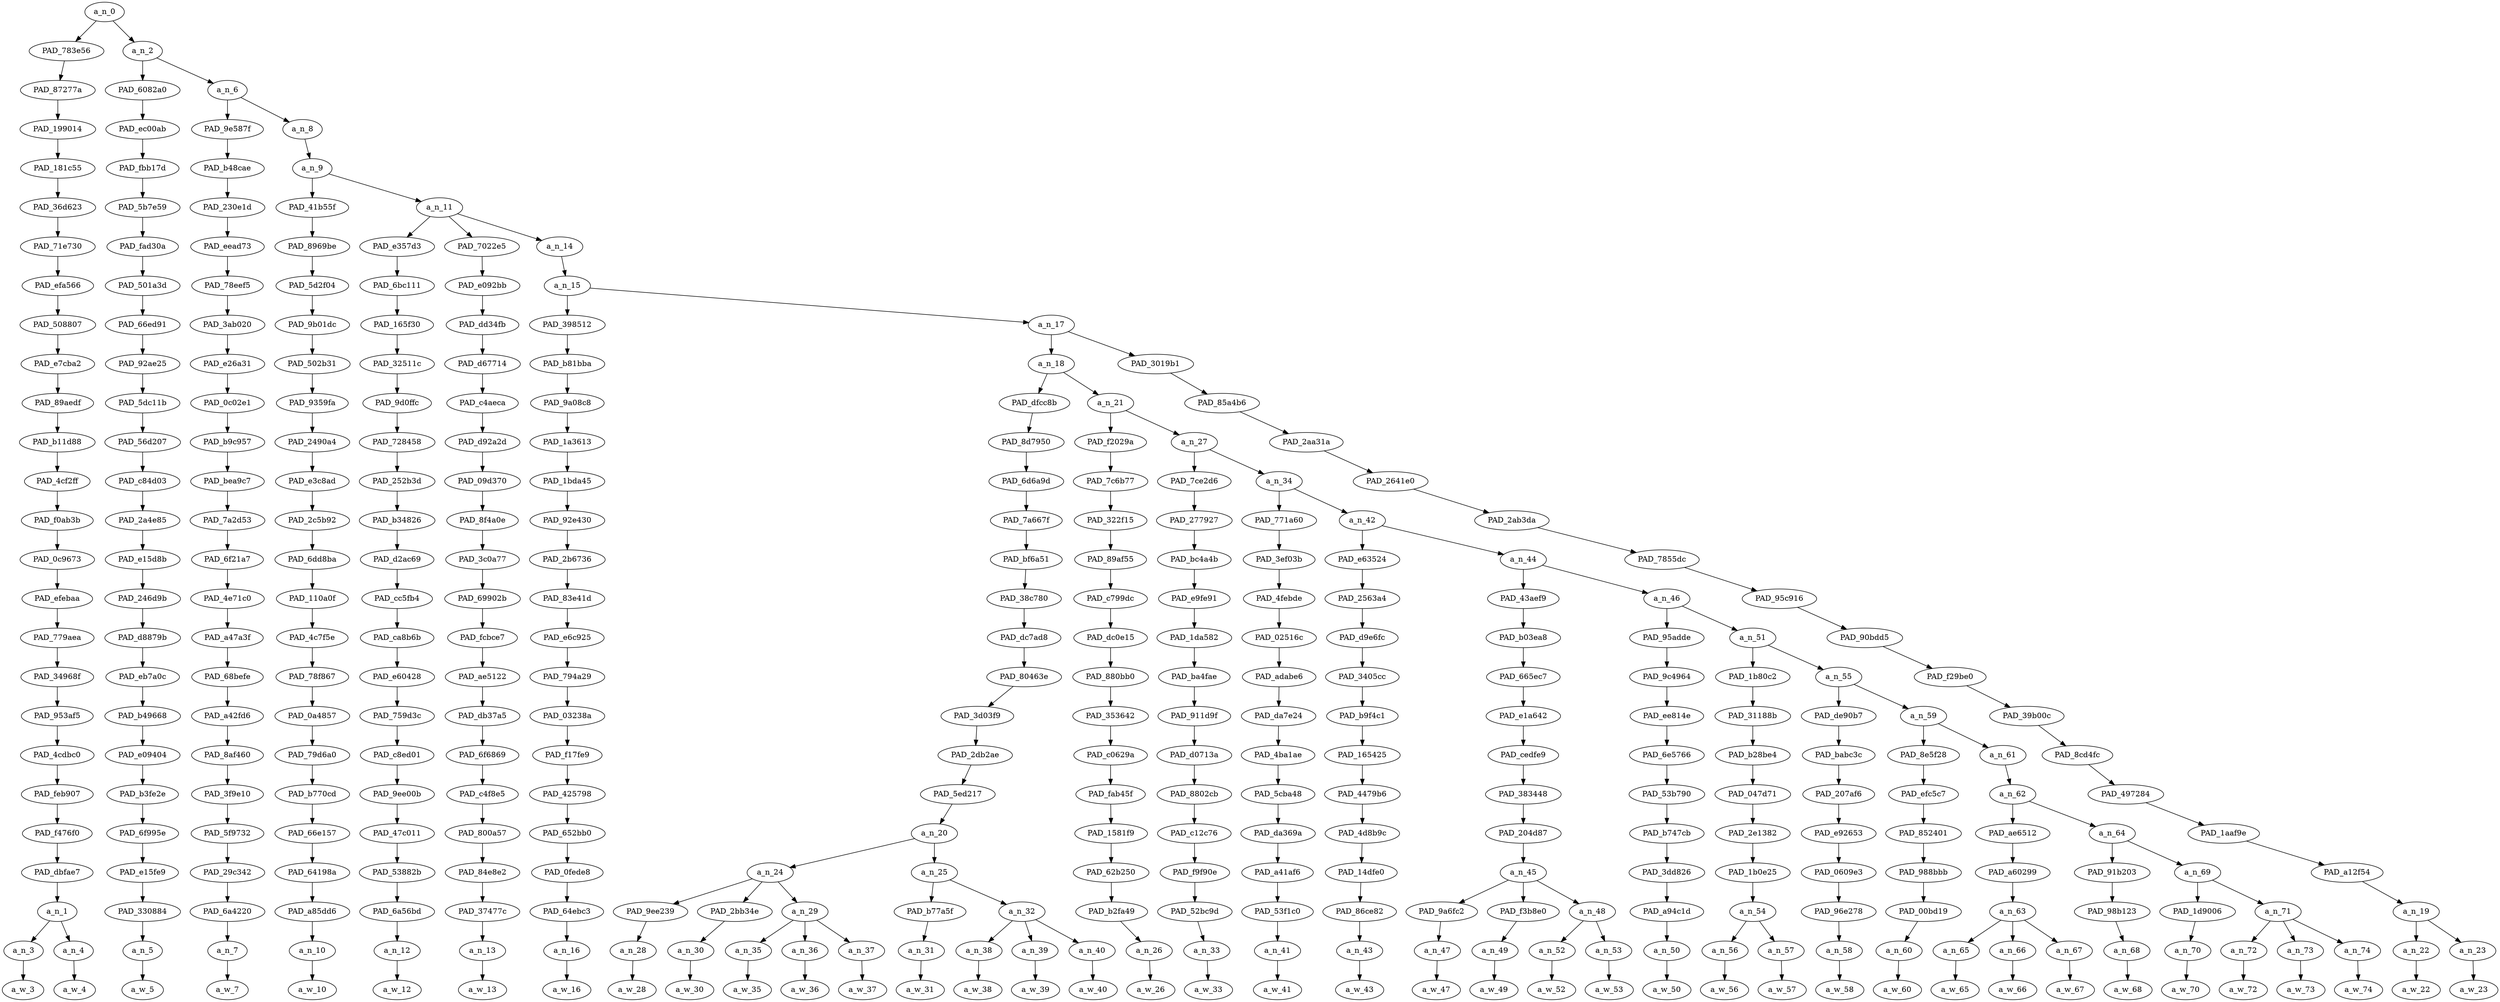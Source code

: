 strict digraph "" {
	a_n_0	[div_dir=-1,
		index=0,
		level=25,
		pos="1.9561335245768228,25!",
		text_span="[0, 1, 2, 3, 4, 5, 6, 7, 8, 9, 10, 11, 12, 13, 14, 15, 16, 17, 18, 19, 20, 21, 22, 23, 24, 25, 26, 27, 28, 29, 30, 31, 32, 33, 34, \
35, 36, 37, 38, 39]",
		value=1.00000000];
	PAD_783e56	[div_dir=-1,
		index=0,
		level=24,
		pos="0.5,24!",
		text_span="[0, 1]",
		value=0.04331431];
	a_n_0 -> PAD_783e56;
	a_n_2	[div_dir=1,
		index=1,
		level=24,
		pos="3.4122670491536455,24!",
		text_span="[2, 3, 4, 5, 6, 7, 8, 9, 10, 11, 12, 13, 14, 15, 16, 17, 18, 19, 20, 21, 22, 23, 24, 25, 26, 27, 28, 29, 30, 31, 32, 33, 34, 35, \
36, 37, 38, 39]",
		value=0.95668069];
	a_n_0 -> a_n_2;
	PAD_87277a	[div_dir=-1,
		index=0,
		level=23,
		pos="0.5,23!",
		text_span="[0, 1]",
		value=0.04331431];
	PAD_783e56 -> PAD_87277a;
	PAD_199014	[div_dir=-1,
		index=0,
		level=22,
		pos="0.5,22!",
		text_span="[0, 1]",
		value=0.04331431];
	PAD_87277a -> PAD_199014;
	PAD_181c55	[div_dir=-1,
		index=0,
		level=21,
		pos="0.5,21!",
		text_span="[0, 1]",
		value=0.04331431];
	PAD_199014 -> PAD_181c55;
	PAD_36d623	[div_dir=-1,
		index=0,
		level=20,
		pos="0.5,20!",
		text_span="[0, 1]",
		value=0.04331431];
	PAD_181c55 -> PAD_36d623;
	PAD_71e730	[div_dir=-1,
		index=0,
		level=19,
		pos="0.5,19!",
		text_span="[0, 1]",
		value=0.04331431];
	PAD_36d623 -> PAD_71e730;
	PAD_efa566	[div_dir=-1,
		index=0,
		level=18,
		pos="0.5,18!",
		text_span="[0, 1]",
		value=0.04331431];
	PAD_71e730 -> PAD_efa566;
	PAD_508807	[div_dir=-1,
		index=0,
		level=17,
		pos="0.5,17!",
		text_span="[0, 1]",
		value=0.04331431];
	PAD_efa566 -> PAD_508807;
	PAD_e7cba2	[div_dir=-1,
		index=0,
		level=16,
		pos="0.5,16!",
		text_span="[0, 1]",
		value=0.04331431];
	PAD_508807 -> PAD_e7cba2;
	PAD_89aedf	[div_dir=-1,
		index=0,
		level=15,
		pos="0.5,15!",
		text_span="[0, 1]",
		value=0.04331431];
	PAD_e7cba2 -> PAD_89aedf;
	PAD_b11d88	[div_dir=-1,
		index=0,
		level=14,
		pos="0.5,14!",
		text_span="[0, 1]",
		value=0.04331431];
	PAD_89aedf -> PAD_b11d88;
	PAD_4cf2ff	[div_dir=-1,
		index=0,
		level=13,
		pos="0.5,13!",
		text_span="[0, 1]",
		value=0.04331431];
	PAD_b11d88 -> PAD_4cf2ff;
	PAD_f0ab3b	[div_dir=-1,
		index=0,
		level=12,
		pos="0.5,12!",
		text_span="[0, 1]",
		value=0.04331431];
	PAD_4cf2ff -> PAD_f0ab3b;
	PAD_0c9673	[div_dir=-1,
		index=0,
		level=11,
		pos="0.5,11!",
		text_span="[0, 1]",
		value=0.04331431];
	PAD_f0ab3b -> PAD_0c9673;
	PAD_efebaa	[div_dir=-1,
		index=0,
		level=10,
		pos="0.5,10!",
		text_span="[0, 1]",
		value=0.04331431];
	PAD_0c9673 -> PAD_efebaa;
	PAD_779aea	[div_dir=-1,
		index=0,
		level=9,
		pos="0.5,9!",
		text_span="[0, 1]",
		value=0.04331431];
	PAD_efebaa -> PAD_779aea;
	PAD_34968f	[div_dir=-1,
		index=0,
		level=8,
		pos="0.5,8!",
		text_span="[0, 1]",
		value=0.04331431];
	PAD_779aea -> PAD_34968f;
	PAD_953af5	[div_dir=-1,
		index=0,
		level=7,
		pos="0.5,7!",
		text_span="[0, 1]",
		value=0.04331431];
	PAD_34968f -> PAD_953af5;
	PAD_4cdbc0	[div_dir=-1,
		index=0,
		level=6,
		pos="0.5,6!",
		text_span="[0, 1]",
		value=0.04331431];
	PAD_953af5 -> PAD_4cdbc0;
	PAD_feb907	[div_dir=-1,
		index=0,
		level=5,
		pos="0.5,5!",
		text_span="[0, 1]",
		value=0.04331431];
	PAD_4cdbc0 -> PAD_feb907;
	PAD_f476f0	[div_dir=-1,
		index=0,
		level=4,
		pos="0.5,4!",
		text_span="[0, 1]",
		value=0.04331431];
	PAD_feb907 -> PAD_f476f0;
	PAD_dbfae7	[div_dir=-1,
		index=0,
		level=3,
		pos="0.5,3!",
		text_span="[0, 1]",
		value=0.04331431];
	PAD_f476f0 -> PAD_dbfae7;
	a_n_1	[div_dir=-1,
		index=0,
		level=2,
		pos="0.5,2!",
		text_span="[0, 1]",
		value=0.04331431];
	PAD_dbfae7 -> a_n_1;
	a_n_3	[div_dir=-1,
		index=0,
		level=1,
		pos="0.0,1!",
		text_span="[0]",
		value=0.02319003];
	a_n_1 -> a_n_3;
	a_n_4	[div_dir=-1,
		index=1,
		level=1,
		pos="1.0,1!",
		text_span="[1]",
		value=0.01997105];
	a_n_1 -> a_n_4;
	a_w_3	[div_dir=0,
		index=0,
		level=0,
		pos="0,0!",
		text_span="[0]",
		value=my];
	a_n_3 -> a_w_3;
	a_w_4	[div_dir=0,
		index=1,
		level=0,
		pos="1,0!",
		text_span="[1]",
		value=solution];
	a_n_4 -> a_w_4;
	PAD_6082a0	[div_dir=1,
		index=1,
		level=23,
		pos="2.0,23!",
		text_span="[2]",
		value=0.01121186];
	a_n_2 -> PAD_6082a0;
	a_n_6	[div_dir=1,
		index=2,
		level=23,
		pos="4.824534098307291,23!",
		text_span="[3, 4, 5, 6, 7, 8, 9, 10, 11, 12, 13, 14, 15, 16, 17, 18, 19, 20, 21, 22, 23, 24, 25, 26, 27, 28, 29, 30, 31, 32, 33, 34, 35, 36, \
37, 38, 39]",
		value=0.94544246];
	a_n_2 -> a_n_6;
	PAD_ec00ab	[div_dir=1,
		index=1,
		level=22,
		pos="2.0,22!",
		text_span="[2]",
		value=0.01121186];
	PAD_6082a0 -> PAD_ec00ab;
	PAD_fbb17d	[div_dir=1,
		index=1,
		level=21,
		pos="2.0,21!",
		text_span="[2]",
		value=0.01121186];
	PAD_ec00ab -> PAD_fbb17d;
	PAD_5b7e59	[div_dir=1,
		index=1,
		level=20,
		pos="2.0,20!",
		text_span="[2]",
		value=0.01121186];
	PAD_fbb17d -> PAD_5b7e59;
	PAD_fad30a	[div_dir=1,
		index=1,
		level=19,
		pos="2.0,19!",
		text_span="[2]",
		value=0.01121186];
	PAD_5b7e59 -> PAD_fad30a;
	PAD_501a3d	[div_dir=1,
		index=1,
		level=18,
		pos="2.0,18!",
		text_span="[2]",
		value=0.01121186];
	PAD_fad30a -> PAD_501a3d;
	PAD_66ed91	[div_dir=1,
		index=1,
		level=17,
		pos="2.0,17!",
		text_span="[2]",
		value=0.01121186];
	PAD_501a3d -> PAD_66ed91;
	PAD_92ae25	[div_dir=1,
		index=1,
		level=16,
		pos="2.0,16!",
		text_span="[2]",
		value=0.01121186];
	PAD_66ed91 -> PAD_92ae25;
	PAD_5dc11b	[div_dir=1,
		index=1,
		level=15,
		pos="2.0,15!",
		text_span="[2]",
		value=0.01121186];
	PAD_92ae25 -> PAD_5dc11b;
	PAD_56d207	[div_dir=1,
		index=1,
		level=14,
		pos="2.0,14!",
		text_span="[2]",
		value=0.01121186];
	PAD_5dc11b -> PAD_56d207;
	PAD_c84d03	[div_dir=1,
		index=1,
		level=13,
		pos="2.0,13!",
		text_span="[2]",
		value=0.01121186];
	PAD_56d207 -> PAD_c84d03;
	PAD_2a4e85	[div_dir=1,
		index=1,
		level=12,
		pos="2.0,12!",
		text_span="[2]",
		value=0.01121186];
	PAD_c84d03 -> PAD_2a4e85;
	PAD_e15d8b	[div_dir=1,
		index=1,
		level=11,
		pos="2.0,11!",
		text_span="[2]",
		value=0.01121186];
	PAD_2a4e85 -> PAD_e15d8b;
	PAD_246d9b	[div_dir=1,
		index=1,
		level=10,
		pos="2.0,10!",
		text_span="[2]",
		value=0.01121186];
	PAD_e15d8b -> PAD_246d9b;
	PAD_d8879b	[div_dir=1,
		index=1,
		level=9,
		pos="2.0,9!",
		text_span="[2]",
		value=0.01121186];
	PAD_246d9b -> PAD_d8879b;
	PAD_eb7a0c	[div_dir=1,
		index=1,
		level=8,
		pos="2.0,8!",
		text_span="[2]",
		value=0.01121186];
	PAD_d8879b -> PAD_eb7a0c;
	PAD_b49668	[div_dir=1,
		index=1,
		level=7,
		pos="2.0,7!",
		text_span="[2]",
		value=0.01121186];
	PAD_eb7a0c -> PAD_b49668;
	PAD_e09404	[div_dir=1,
		index=1,
		level=6,
		pos="2.0,6!",
		text_span="[2]",
		value=0.01121186];
	PAD_b49668 -> PAD_e09404;
	PAD_b3fe2e	[div_dir=1,
		index=1,
		level=5,
		pos="2.0,5!",
		text_span="[2]",
		value=0.01121186];
	PAD_e09404 -> PAD_b3fe2e;
	PAD_6f995e	[div_dir=1,
		index=1,
		level=4,
		pos="2.0,4!",
		text_span="[2]",
		value=0.01121186];
	PAD_b3fe2e -> PAD_6f995e;
	PAD_e15fe9	[div_dir=1,
		index=1,
		level=3,
		pos="2.0,3!",
		text_span="[2]",
		value=0.01121186];
	PAD_6f995e -> PAD_e15fe9;
	PAD_330884	[div_dir=1,
		index=1,
		level=2,
		pos="2.0,2!",
		text_span="[2]",
		value=0.01121186];
	PAD_e15fe9 -> PAD_330884;
	a_n_5	[div_dir=1,
		index=2,
		level=1,
		pos="2.0,1!",
		text_span="[2]",
		value=0.01121186];
	PAD_330884 -> a_n_5;
	a_w_5	[div_dir=0,
		index=2,
		level=0,
		pos="2,0!",
		text_span="[2]",
		value=would];
	a_n_5 -> a_w_5;
	PAD_9e587f	[div_dir=-1,
		index=2,
		level=22,
		pos="3.0,22!",
		text_span="[3]",
		value=0.00970661];
	a_n_6 -> PAD_9e587f;
	a_n_8	[div_dir=1,
		index=3,
		level=22,
		pos="6.649068196614583,22!",
		text_span="[4, 5, 6, 7, 8, 9, 10, 11, 12, 13, 14, 15, 16, 17, 18, 19, 20, 21, 22, 23, 24, 25, 26, 27, 28, 29, 30, 31, 32, 33, 34, 35, 36, 37, \
38, 39]",
		value=0.93570918];
	a_n_6 -> a_n_8;
	PAD_b48cae	[div_dir=-1,
		index=2,
		level=21,
		pos="3.0,21!",
		text_span="[3]",
		value=0.00970661];
	PAD_9e587f -> PAD_b48cae;
	PAD_230e1d	[div_dir=-1,
		index=2,
		level=20,
		pos="3.0,20!",
		text_span="[3]",
		value=0.00970661];
	PAD_b48cae -> PAD_230e1d;
	PAD_eead73	[div_dir=-1,
		index=2,
		level=19,
		pos="3.0,19!",
		text_span="[3]",
		value=0.00970661];
	PAD_230e1d -> PAD_eead73;
	PAD_78eef5	[div_dir=-1,
		index=2,
		level=18,
		pos="3.0,18!",
		text_span="[3]",
		value=0.00970661];
	PAD_eead73 -> PAD_78eef5;
	PAD_3ab020	[div_dir=-1,
		index=2,
		level=17,
		pos="3.0,17!",
		text_span="[3]",
		value=0.00970661];
	PAD_78eef5 -> PAD_3ab020;
	PAD_e26a31	[div_dir=-1,
		index=2,
		level=16,
		pos="3.0,16!",
		text_span="[3]",
		value=0.00970661];
	PAD_3ab020 -> PAD_e26a31;
	PAD_0c02e1	[div_dir=-1,
		index=2,
		level=15,
		pos="3.0,15!",
		text_span="[3]",
		value=0.00970661];
	PAD_e26a31 -> PAD_0c02e1;
	PAD_b9c957	[div_dir=-1,
		index=2,
		level=14,
		pos="3.0,14!",
		text_span="[3]",
		value=0.00970661];
	PAD_0c02e1 -> PAD_b9c957;
	PAD_bea9c7	[div_dir=-1,
		index=2,
		level=13,
		pos="3.0,13!",
		text_span="[3]",
		value=0.00970661];
	PAD_b9c957 -> PAD_bea9c7;
	PAD_7a2d53	[div_dir=-1,
		index=2,
		level=12,
		pos="3.0,12!",
		text_span="[3]",
		value=0.00970661];
	PAD_bea9c7 -> PAD_7a2d53;
	PAD_6f21a7	[div_dir=-1,
		index=2,
		level=11,
		pos="3.0,11!",
		text_span="[3]",
		value=0.00970661];
	PAD_7a2d53 -> PAD_6f21a7;
	PAD_4e71c0	[div_dir=-1,
		index=2,
		level=10,
		pos="3.0,10!",
		text_span="[3]",
		value=0.00970661];
	PAD_6f21a7 -> PAD_4e71c0;
	PAD_a47a3f	[div_dir=-1,
		index=2,
		level=9,
		pos="3.0,9!",
		text_span="[3]",
		value=0.00970661];
	PAD_4e71c0 -> PAD_a47a3f;
	PAD_68befe	[div_dir=-1,
		index=2,
		level=8,
		pos="3.0,8!",
		text_span="[3]",
		value=0.00970661];
	PAD_a47a3f -> PAD_68befe;
	PAD_a42fd6	[div_dir=-1,
		index=2,
		level=7,
		pos="3.0,7!",
		text_span="[3]",
		value=0.00970661];
	PAD_68befe -> PAD_a42fd6;
	PAD_8af460	[div_dir=-1,
		index=2,
		level=6,
		pos="3.0,6!",
		text_span="[3]",
		value=0.00970661];
	PAD_a42fd6 -> PAD_8af460;
	PAD_3f9e10	[div_dir=-1,
		index=2,
		level=5,
		pos="3.0,5!",
		text_span="[3]",
		value=0.00970661];
	PAD_8af460 -> PAD_3f9e10;
	PAD_5f9732	[div_dir=-1,
		index=2,
		level=4,
		pos="3.0,4!",
		text_span="[3]",
		value=0.00970661];
	PAD_3f9e10 -> PAD_5f9732;
	PAD_29c342	[div_dir=-1,
		index=2,
		level=3,
		pos="3.0,3!",
		text_span="[3]",
		value=0.00970661];
	PAD_5f9732 -> PAD_29c342;
	PAD_6a4220	[div_dir=-1,
		index=2,
		level=2,
		pos="3.0,2!",
		text_span="[3]",
		value=0.00970661];
	PAD_29c342 -> PAD_6a4220;
	a_n_7	[div_dir=-1,
		index=3,
		level=1,
		pos="3.0,1!",
		text_span="[3]",
		value=0.00970661];
	PAD_6a4220 -> a_n_7;
	a_w_7	[div_dir=0,
		index=3,
		level=0,
		pos="3,0!",
		text_span="[3]",
		value=be];
	a_n_7 -> a_w_7;
	a_n_9	[div_dir=1,
		index=3,
		level=21,
		pos="6.649068196614583,21!",
		text_span="[4, 5, 6, 7, 8, 9, 10, 11, 12, 13, 14, 15, 16, 17, 18, 19, 20, 21, 22, 23, 24, 25, 26, 27, 28, 29, 30, 31, 32, 33, 34, 35, 36, 37, \
38, 39]",
		value=0.93568117];
	a_n_8 -> a_n_9;
	PAD_41b55f	[div_dir=-1,
		index=3,
		level=20,
		pos="4.0,20!",
		text_span="[4]",
		value=0.00955640];
	a_n_9 -> PAD_41b55f;
	a_n_11	[div_dir=1,
		index=4,
		level=20,
		pos="9.298136393229166,20!",
		text_span="[5, 6, 7, 8, 9, 10, 11, 12, 13, 14, 15, 16, 17, 18, 19, 20, 21, 22, 23, 24, 25, 26, 27, 28, 29, 30, 31, 32, 33, 34, 35, 36, 37, \
38, 39]",
		value=0.92609677];
	a_n_9 -> a_n_11;
	PAD_8969be	[div_dir=-1,
		index=3,
		level=19,
		pos="4.0,19!",
		text_span="[4]",
		value=0.00955640];
	PAD_41b55f -> PAD_8969be;
	PAD_5d2f04	[div_dir=-1,
		index=3,
		level=18,
		pos="4.0,18!",
		text_span="[4]",
		value=0.00955640];
	PAD_8969be -> PAD_5d2f04;
	PAD_9b01dc	[div_dir=-1,
		index=3,
		level=17,
		pos="4.0,17!",
		text_span="[4]",
		value=0.00955640];
	PAD_5d2f04 -> PAD_9b01dc;
	PAD_502b31	[div_dir=-1,
		index=3,
		level=16,
		pos="4.0,16!",
		text_span="[4]",
		value=0.00955640];
	PAD_9b01dc -> PAD_502b31;
	PAD_9359fa	[div_dir=-1,
		index=3,
		level=15,
		pos="4.0,15!",
		text_span="[4]",
		value=0.00955640];
	PAD_502b31 -> PAD_9359fa;
	PAD_2490a4	[div_dir=-1,
		index=3,
		level=14,
		pos="4.0,14!",
		text_span="[4]",
		value=0.00955640];
	PAD_9359fa -> PAD_2490a4;
	PAD_e3c8ad	[div_dir=-1,
		index=3,
		level=13,
		pos="4.0,13!",
		text_span="[4]",
		value=0.00955640];
	PAD_2490a4 -> PAD_e3c8ad;
	PAD_2c5b92	[div_dir=-1,
		index=3,
		level=12,
		pos="4.0,12!",
		text_span="[4]",
		value=0.00955640];
	PAD_e3c8ad -> PAD_2c5b92;
	PAD_6dd8ba	[div_dir=-1,
		index=3,
		level=11,
		pos="4.0,11!",
		text_span="[4]",
		value=0.00955640];
	PAD_2c5b92 -> PAD_6dd8ba;
	PAD_110a0f	[div_dir=-1,
		index=3,
		level=10,
		pos="4.0,10!",
		text_span="[4]",
		value=0.00955640];
	PAD_6dd8ba -> PAD_110a0f;
	PAD_4c7f5e	[div_dir=-1,
		index=3,
		level=9,
		pos="4.0,9!",
		text_span="[4]",
		value=0.00955640];
	PAD_110a0f -> PAD_4c7f5e;
	PAD_78f867	[div_dir=-1,
		index=3,
		level=8,
		pos="4.0,8!",
		text_span="[4]",
		value=0.00955640];
	PAD_4c7f5e -> PAD_78f867;
	PAD_0a4857	[div_dir=-1,
		index=3,
		level=7,
		pos="4.0,7!",
		text_span="[4]",
		value=0.00955640];
	PAD_78f867 -> PAD_0a4857;
	PAD_79d6a0	[div_dir=-1,
		index=3,
		level=6,
		pos="4.0,6!",
		text_span="[4]",
		value=0.00955640];
	PAD_0a4857 -> PAD_79d6a0;
	PAD_b770cd	[div_dir=-1,
		index=3,
		level=5,
		pos="4.0,5!",
		text_span="[4]",
		value=0.00955640];
	PAD_79d6a0 -> PAD_b770cd;
	PAD_66e157	[div_dir=-1,
		index=3,
		level=4,
		pos="4.0,4!",
		text_span="[4]",
		value=0.00955640];
	PAD_b770cd -> PAD_66e157;
	PAD_64198a	[div_dir=-1,
		index=3,
		level=3,
		pos="4.0,3!",
		text_span="[4]",
		value=0.00955640];
	PAD_66e157 -> PAD_64198a;
	PAD_a85dd6	[div_dir=-1,
		index=3,
		level=2,
		pos="4.0,2!",
		text_span="[4]",
		value=0.00955640];
	PAD_64198a -> PAD_a85dd6;
	a_n_10	[div_dir=-1,
		index=4,
		level=1,
		pos="4.0,1!",
		text_span="[4]",
		value=0.00955640];
	PAD_a85dd6 -> a_n_10;
	a_w_10	[div_dir=0,
		index=4,
		level=0,
		pos="4,0!",
		text_span="[4]",
		value=to];
	a_n_10 -> a_w_10;
	PAD_e357d3	[div_dir=-1,
		index=4,
		level=19,
		pos="5.0,19!",
		text_span="[5]",
		value=0.01429606];
	a_n_11 -> PAD_e357d3;
	PAD_7022e5	[div_dir=-1,
		index=5,
		level=19,
		pos="6.0,19!",
		text_span="[6]",
		value=0.01365441];
	a_n_11 -> PAD_7022e5;
	a_n_14	[div_dir=1,
		index=6,
		level=19,
		pos="16.8944091796875,19!",
		text_span="[7, 8, 9, 10, 11, 12, 13, 14, 15, 16, 17, 18, 19, 20, 21, 22, 23, 24, 25, 26, 27, 28, 29, 30, 31, 32, 33, 34, 35, 36, 37, 38, 39]",
		value=0.89811468];
	a_n_11 -> a_n_14;
	PAD_6bc111	[div_dir=-1,
		index=4,
		level=18,
		pos="5.0,18!",
		text_span="[5]",
		value=0.01429606];
	PAD_e357d3 -> PAD_6bc111;
	PAD_165f30	[div_dir=-1,
		index=4,
		level=17,
		pos="5.0,17!",
		text_span="[5]",
		value=0.01429606];
	PAD_6bc111 -> PAD_165f30;
	PAD_32511c	[div_dir=-1,
		index=4,
		level=16,
		pos="5.0,16!",
		text_span="[5]",
		value=0.01429606];
	PAD_165f30 -> PAD_32511c;
	PAD_9d0ffc	[div_dir=-1,
		index=4,
		level=15,
		pos="5.0,15!",
		text_span="[5]",
		value=0.01429606];
	PAD_32511c -> PAD_9d0ffc;
	PAD_728458	[div_dir=-1,
		index=4,
		level=14,
		pos="5.0,14!",
		text_span="[5]",
		value=0.01429606];
	PAD_9d0ffc -> PAD_728458;
	PAD_252b3d	[div_dir=-1,
		index=4,
		level=13,
		pos="5.0,13!",
		text_span="[5]",
		value=0.01429606];
	PAD_728458 -> PAD_252b3d;
	PAD_b34826	[div_dir=-1,
		index=4,
		level=12,
		pos="5.0,12!",
		text_span="[5]",
		value=0.01429606];
	PAD_252b3d -> PAD_b34826;
	PAD_d2ac69	[div_dir=-1,
		index=4,
		level=11,
		pos="5.0,11!",
		text_span="[5]",
		value=0.01429606];
	PAD_b34826 -> PAD_d2ac69;
	PAD_cc5fb4	[div_dir=-1,
		index=4,
		level=10,
		pos="5.0,10!",
		text_span="[5]",
		value=0.01429606];
	PAD_d2ac69 -> PAD_cc5fb4;
	PAD_ca8b6b	[div_dir=-1,
		index=4,
		level=9,
		pos="5.0,9!",
		text_span="[5]",
		value=0.01429606];
	PAD_cc5fb4 -> PAD_ca8b6b;
	PAD_e60428	[div_dir=-1,
		index=4,
		level=8,
		pos="5.0,8!",
		text_span="[5]",
		value=0.01429606];
	PAD_ca8b6b -> PAD_e60428;
	PAD_759d3c	[div_dir=-1,
		index=4,
		level=7,
		pos="5.0,7!",
		text_span="[5]",
		value=0.01429606];
	PAD_e60428 -> PAD_759d3c;
	PAD_c8ed01	[div_dir=-1,
		index=4,
		level=6,
		pos="5.0,6!",
		text_span="[5]",
		value=0.01429606];
	PAD_759d3c -> PAD_c8ed01;
	PAD_9ee00b	[div_dir=-1,
		index=4,
		level=5,
		pos="5.0,5!",
		text_span="[5]",
		value=0.01429606];
	PAD_c8ed01 -> PAD_9ee00b;
	PAD_47c011	[div_dir=-1,
		index=4,
		level=4,
		pos="5.0,4!",
		text_span="[5]",
		value=0.01429606];
	PAD_9ee00b -> PAD_47c011;
	PAD_53882b	[div_dir=-1,
		index=4,
		level=3,
		pos="5.0,3!",
		text_span="[5]",
		value=0.01429606];
	PAD_47c011 -> PAD_53882b;
	PAD_6a56bd	[div_dir=-1,
		index=4,
		level=2,
		pos="5.0,2!",
		text_span="[5]",
		value=0.01429606];
	PAD_53882b -> PAD_6a56bd;
	a_n_12	[div_dir=-1,
		index=5,
		level=1,
		pos="5.0,1!",
		text_span="[5]",
		value=0.01429606];
	PAD_6a56bd -> a_n_12;
	a_w_12	[div_dir=0,
		index=5,
		level=0,
		pos="5,0!",
		text_span="[5]",
		value=come];
	a_n_12 -> a_w_12;
	PAD_e092bb	[div_dir=-1,
		index=5,
		level=18,
		pos="6.0,18!",
		text_span="[6]",
		value=0.01365441];
	PAD_7022e5 -> PAD_e092bb;
	PAD_dd34fb	[div_dir=-1,
		index=5,
		level=17,
		pos="6.0,17!",
		text_span="[6]",
		value=0.01365441];
	PAD_e092bb -> PAD_dd34fb;
	PAD_d67714	[div_dir=-1,
		index=5,
		level=16,
		pos="6.0,16!",
		text_span="[6]",
		value=0.01365441];
	PAD_dd34fb -> PAD_d67714;
	PAD_c4aeca	[div_dir=-1,
		index=5,
		level=15,
		pos="6.0,15!",
		text_span="[6]",
		value=0.01365441];
	PAD_d67714 -> PAD_c4aeca;
	PAD_d92a2d	[div_dir=-1,
		index=5,
		level=14,
		pos="6.0,14!",
		text_span="[6]",
		value=0.01365441];
	PAD_c4aeca -> PAD_d92a2d;
	PAD_09d370	[div_dir=-1,
		index=5,
		level=13,
		pos="6.0,13!",
		text_span="[6]",
		value=0.01365441];
	PAD_d92a2d -> PAD_09d370;
	PAD_8f4a0e	[div_dir=-1,
		index=5,
		level=12,
		pos="6.0,12!",
		text_span="[6]",
		value=0.01365441];
	PAD_09d370 -> PAD_8f4a0e;
	PAD_3c0a77	[div_dir=-1,
		index=5,
		level=11,
		pos="6.0,11!",
		text_span="[6]",
		value=0.01365441];
	PAD_8f4a0e -> PAD_3c0a77;
	PAD_69902b	[div_dir=-1,
		index=5,
		level=10,
		pos="6.0,10!",
		text_span="[6]",
		value=0.01365441];
	PAD_3c0a77 -> PAD_69902b;
	PAD_fcbce7	[div_dir=-1,
		index=5,
		level=9,
		pos="6.0,9!",
		text_span="[6]",
		value=0.01365441];
	PAD_69902b -> PAD_fcbce7;
	PAD_ae5122	[div_dir=-1,
		index=5,
		level=8,
		pos="6.0,8!",
		text_span="[6]",
		value=0.01365441];
	PAD_fcbce7 -> PAD_ae5122;
	PAD_db37a5	[div_dir=-1,
		index=5,
		level=7,
		pos="6.0,7!",
		text_span="[6]",
		value=0.01365441];
	PAD_ae5122 -> PAD_db37a5;
	PAD_6f6869	[div_dir=-1,
		index=5,
		level=6,
		pos="6.0,6!",
		text_span="[6]",
		value=0.01365441];
	PAD_db37a5 -> PAD_6f6869;
	PAD_c4f8e5	[div_dir=-1,
		index=5,
		level=5,
		pos="6.0,5!",
		text_span="[6]",
		value=0.01365441];
	PAD_6f6869 -> PAD_c4f8e5;
	PAD_800a57	[div_dir=-1,
		index=5,
		level=4,
		pos="6.0,4!",
		text_span="[6]",
		value=0.01365441];
	PAD_c4f8e5 -> PAD_800a57;
	PAD_84e8e2	[div_dir=-1,
		index=5,
		level=3,
		pos="6.0,3!",
		text_span="[6]",
		value=0.01365441];
	PAD_800a57 -> PAD_84e8e2;
	PAD_37477c	[div_dir=-1,
		index=5,
		level=2,
		pos="6.0,2!",
		text_span="[6]",
		value=0.01365441];
	PAD_84e8e2 -> PAD_37477c;
	a_n_13	[div_dir=-1,
		index=6,
		level=1,
		pos="6.0,1!",
		text_span="[6]",
		value=0.01365441];
	PAD_37477c -> a_n_13;
	a_w_13	[div_dir=0,
		index=6,
		level=0,
		pos="6,0!",
		text_span="[6]",
		value=out];
	a_n_13 -> a_w_13;
	a_n_15	[div_dir=1,
		index=6,
		level=18,
		pos="16.8944091796875,18!",
		text_span="[7, 8, 9, 10, 11, 12, 13, 14, 15, 16, 17, 18, 19, 20, 21, 22, 23, 24, 25, 26, 27, 28, 29, 30, 31, 32, 33, 34, 35, 36, 37, 38, 39]",
		value=0.89807582];
	a_n_14 -> a_n_15;
	PAD_398512	[div_dir=1,
		index=6,
		level=17,
		pos="7.0,17!",
		text_span="[7]",
		value=0.02253839];
	a_n_15 -> PAD_398512;
	a_n_17	[div_dir=1,
		index=7,
		level=17,
		pos="26.788818359375,17!",
		text_span="[8, 9, 10, 11, 12, 13, 14, 15, 16, 17, 18, 19, 20, 21, 22, 23, 24, 25, 26, 27, 28, 29, 30, 31, 32, 33, 34, 35, 36, 37, 38, 39]",
		value=0.87549857];
	a_n_15 -> a_n_17;
	PAD_b81bba	[div_dir=1,
		index=6,
		level=16,
		pos="7.0,16!",
		text_span="[7]",
		value=0.02253839];
	PAD_398512 -> PAD_b81bba;
	PAD_9a08c8	[div_dir=1,
		index=6,
		level=15,
		pos="7.0,15!",
		text_span="[7]",
		value=0.02253839];
	PAD_b81bba -> PAD_9a08c8;
	PAD_1a3613	[div_dir=1,
		index=6,
		level=14,
		pos="7.0,14!",
		text_span="[7]",
		value=0.02253839];
	PAD_9a08c8 -> PAD_1a3613;
	PAD_1bda45	[div_dir=1,
		index=6,
		level=13,
		pos="7.0,13!",
		text_span="[7]",
		value=0.02253839];
	PAD_1a3613 -> PAD_1bda45;
	PAD_92e430	[div_dir=1,
		index=6,
		level=12,
		pos="7.0,12!",
		text_span="[7]",
		value=0.02253839];
	PAD_1bda45 -> PAD_92e430;
	PAD_2b6736	[div_dir=1,
		index=6,
		level=11,
		pos="7.0,11!",
		text_span="[7]",
		value=0.02253839];
	PAD_92e430 -> PAD_2b6736;
	PAD_83e41d	[div_dir=1,
		index=6,
		level=10,
		pos="7.0,10!",
		text_span="[7]",
		value=0.02253839];
	PAD_2b6736 -> PAD_83e41d;
	PAD_e6c925	[div_dir=1,
		index=6,
		level=9,
		pos="7.0,9!",
		text_span="[7]",
		value=0.02253839];
	PAD_83e41d -> PAD_e6c925;
	PAD_794a29	[div_dir=1,
		index=6,
		level=8,
		pos="7.0,8!",
		text_span="[7]",
		value=0.02253839];
	PAD_e6c925 -> PAD_794a29;
	PAD_03238a	[div_dir=1,
		index=6,
		level=7,
		pos="7.0,7!",
		text_span="[7]",
		value=0.02253839];
	PAD_794a29 -> PAD_03238a;
	PAD_f17fe9	[div_dir=1,
		index=6,
		level=6,
		pos="7.0,6!",
		text_span="[7]",
		value=0.02253839];
	PAD_03238a -> PAD_f17fe9;
	PAD_425798	[div_dir=1,
		index=6,
		level=5,
		pos="7.0,5!",
		text_span="[7]",
		value=0.02253839];
	PAD_f17fe9 -> PAD_425798;
	PAD_652bb0	[div_dir=1,
		index=6,
		level=4,
		pos="7.0,4!",
		text_span="[7]",
		value=0.02253839];
	PAD_425798 -> PAD_652bb0;
	PAD_0fede8	[div_dir=1,
		index=6,
		level=3,
		pos="7.0,3!",
		text_span="[7]",
		value=0.02253839];
	PAD_652bb0 -> PAD_0fede8;
	PAD_64ebc3	[div_dir=1,
		index=6,
		level=2,
		pos="7.0,2!",
		text_span="[7]",
		value=0.02253839];
	PAD_0fede8 -> PAD_64ebc3;
	a_n_16	[div_dir=1,
		index=7,
		level=1,
		pos="7.0,1!",
		text_span="[7]",
		value=0.02253839];
	PAD_64ebc3 -> a_n_16;
	a_w_16	[div_dir=0,
		index=7,
		level=0,
		pos="7,0!",
		text_span="[7]",
		value=express];
	a_n_16 -> a_w_16;
	a_n_18	[div_dir=1,
		index=7,
		level=16,
		pos="15.07763671875,16!",
		text_span="[8, 9, 10, 11, 12, 13, 14, 15, 16, 17, 18, 19, 20, 21, 22, 23, 24, 25, 26, 27, 28, 29, 30, 31, 32, 33, 34, 35, 36, 37]",
		value=0.79964625];
	a_n_17 -> a_n_18;
	PAD_3019b1	[div_dir=1,
		index=8,
		level=16,
		pos="38.5,16!",
		text_span="[38, 39]",
		value=0.07583203];
	a_n_17 -> PAD_3019b1;
	PAD_dfcc8b	[div_dir=1,
		index=7,
		level=15,
		pos="12.0,15!",
		text_span="[8, 9, 10, 11, 12, 13, 14, 15, 16]",
		value=0.35761917];
	a_n_18 -> PAD_dfcc8b;
	a_n_21	[div_dir=1,
		index=8,
		level=15,
		pos="18.1552734375,15!",
		text_span="[17, 18, 19, 20, 21, 22, 23, 24, 25, 26, 27, 28, 29, 30, 31, 32, 33, 34, 35, 36, 37]",
		value=0.44201566];
	a_n_18 -> a_n_21;
	PAD_8d7950	[div_dir=1,
		index=7,
		level=14,
		pos="12.0,14!",
		text_span="[8, 9, 10, 11, 12, 13, 14, 15, 16]",
		value=0.35761917];
	PAD_dfcc8b -> PAD_8d7950;
	PAD_6d6a9d	[div_dir=1,
		index=7,
		level=13,
		pos="12.0,13!",
		text_span="[8, 9, 10, 11, 12, 13, 14, 15, 16]",
		value=0.35761917];
	PAD_8d7950 -> PAD_6d6a9d;
	PAD_7a667f	[div_dir=1,
		index=7,
		level=12,
		pos="12.0,12!",
		text_span="[8, 9, 10, 11, 12, 13, 14, 15, 16]",
		value=0.35761917];
	PAD_6d6a9d -> PAD_7a667f;
	PAD_bf6a51	[div_dir=1,
		index=7,
		level=11,
		pos="12.0,11!",
		text_span="[8, 9, 10, 11, 12, 13, 14, 15, 16]",
		value=0.35761917];
	PAD_7a667f -> PAD_bf6a51;
	PAD_38c780	[div_dir=1,
		index=7,
		level=10,
		pos="12.0,10!",
		text_span="[8, 9, 10, 11, 12, 13, 14, 15, 16]",
		value=0.35761917];
	PAD_bf6a51 -> PAD_38c780;
	PAD_dc7ad8	[div_dir=1,
		index=7,
		level=9,
		pos="12.0,9!",
		text_span="[8, 9, 10, 11, 12, 13, 14, 15, 16]",
		value=0.35761917];
	PAD_38c780 -> PAD_dc7ad8;
	PAD_80463e	[div_dir=1,
		index=7,
		level=8,
		pos="12.0,8!",
		text_span="[8, 9, 10, 11, 12, 13, 14, 15, 16]",
		value=0.35761917];
	PAD_dc7ad8 -> PAD_80463e;
	PAD_3d03f9	[div_dir=1,
		index=7,
		level=7,
		pos="12.0,7!",
		text_span="[8, 9, 10, 11, 12, 13, 14, 15, 16]",
		value=0.35761917];
	PAD_80463e -> PAD_3d03f9;
	PAD_2db2ae	[div_dir=1,
		index=7,
		level=6,
		pos="12.0,6!",
		text_span="[8, 9, 10, 11, 12, 13, 14, 15, 16]",
		value=0.35761917];
	PAD_3d03f9 -> PAD_2db2ae;
	PAD_5ed217	[div_dir=1,
		index=7,
		level=5,
		pos="12.0,5!",
		text_span="[8, 9, 10, 11, 12, 13, 14, 15, 16]",
		value=0.35761917];
	PAD_2db2ae -> PAD_5ed217;
	a_n_20	[div_dir=1,
		index=7,
		level=4,
		pos="12.0,4!",
		text_span="[8, 9, 10, 11, 12, 13, 14, 15, 16]",
		value=0.35761917];
	PAD_5ed217 -> a_n_20;
	a_n_24	[div_dir=-1,
		index=7,
		level=3,
		pos="10.0,3!",
		text_span="[8, 9, 10, 11, 12]",
		value=0.18262442];
	a_n_20 -> a_n_24;
	a_n_25	[div_dir=1,
		index=8,
		level=3,
		pos="14.0,3!",
		text_span="[13, 14, 15, 16]",
		value=0.17498646];
	a_n_20 -> a_n_25;
	PAD_9ee239	[div_dir=-1,
		index=7,
		level=2,
		pos="8.0,2!",
		text_span="[8]",
		value=0.01508003];
	a_n_24 -> PAD_9ee239;
	PAD_2bb34e	[div_dir=-1,
		index=9,
		level=2,
		pos="12.0,2!",
		text_span="[12]",
		value=0.06155039];
	a_n_24 -> PAD_2bb34e;
	a_n_29	[div_dir=-1,
		index=8,
		level=2,
		pos="10.0,2!",
		text_span="[9, 10, 11]",
		value=0.10593012];
	a_n_24 -> a_n_29;
	a_n_28	[div_dir=-1,
		index=8,
		level=1,
		pos="8.0,1!",
		text_span="[8]",
		value=0.01508003];
	PAD_9ee239 -> a_n_28;
	a_w_28	[div_dir=0,
		index=8,
		level=0,
		pos="8,0!",
		text_span="[8]",
		value=the];
	a_n_28 -> a_w_28;
	a_n_30	[div_dir=-1,
		index=12,
		level=1,
		pos="12.0,1!",
		text_span="[12]",
		value=0.06155039];
	PAD_2bb34e -> a_n_30;
	a_w_30	[div_dir=0,
		index=12,
		level=0,
		pos="12,0!",
		text_span="[12]",
		value=masc];
	a_n_30 -> a_w_30;
	a_n_35	[div_dir=-1,
		index=9,
		level=1,
		pos="9.0,1!",
		text_span="[9]",
		value=0.02081152];
	a_n_29 -> a_n_35;
	a_n_36	[div_dir=1,
		index=10,
		level=1,
		pos="10.0,1!",
		text_span="[10]",
		value=0.01598201];
	a_n_29 -> a_n_36;
	a_n_37	[div_dir=-1,
		index=11,
		level=1,
		pos="11.0,1!",
		text_span="[11]",
		value=0.06913448];
	a_n_29 -> a_n_37;
	a_w_35	[div_dir=0,
		index=9,
		level=0,
		pos="9,0!",
		text_span="[9]",
		value=pain];
	a_n_35 -> a_w_35;
	a_w_36	[div_dir=0,
		index=10,
		level=0,
		pos="10,0!",
		text_span="[10]",
		value=and];
	a_n_36 -> a_w_36;
	a_w_37	[div_dir=0,
		index=11,
		level=0,
		pos="11,0!",
		text_span="[11]",
		value=mortification];
	a_n_37 -> a_w_37;
	PAD_b77a5f	[div_dir=-1,
		index=10,
		level=2,
		pos="13.0,2!",
		text_span="[13]",
		value=0.04322502];
	a_n_25 -> PAD_b77a5f;
	a_n_32	[div_dir=1,
		index=11,
		level=2,
		pos="15.0,2!",
		text_span="[14, 15, 16]",
		value=0.13166297];
	a_n_25 -> a_n_32;
	a_n_31	[div_dir=-1,
		index=13,
		level=1,
		pos="13.0,1!",
		text_span="[13]",
		value=0.04322502];
	PAD_b77a5f -> a_n_31;
	a_w_31	[div_dir=0,
		index=13,
		level=0,
		pos="13,0!",
		text_span="[13]",
		value=presenting];
	a_n_31 -> a_w_31;
	a_n_38	[div_dir=1,
		index=14,
		level=1,
		pos="14.0,1!",
		text_span="[14]",
		value=0.04239053];
	a_n_32 -> a_n_38;
	a_n_39	[div_dir=1,
		index=15,
		level=1,
		pos="15.0,1!",
		text_span="[15]",
		value=0.05475374];
	a_n_32 -> a_n_39;
	a_n_40	[div_dir=-1,
		index=16,
		level=1,
		pos="16.0,1!",
		text_span="[16]",
		value=0.03437770];
	a_n_32 -> a_n_40;
	a_w_38	[div_dir=0,
		index=14,
		level=0,
		pos="14,0!",
		text_span="[14]",
		value=black];
	a_n_38 -> a_w_38;
	a_w_39	[div_dir=0,
		index=15,
		level=0,
		pos="15,0!",
		text_span="[15]",
		value=gay];
	a_n_39 -> a_w_39;
	a_w_40	[div_dir=0,
		index=16,
		level=0,
		pos="16,0!",
		text_span="[16]",
		value=men];
	a_n_40 -> a_w_40;
	PAD_f2029a	[div_dir=-1,
		index=8,
		level=14,
		pos="17.0,14!",
		text_span="[17]",
		value=0.02231541];
	a_n_21 -> PAD_f2029a;
	a_n_27	[div_dir=1,
		index=9,
		level=14,
		pos="19.310546875,14!",
		text_span="[18, 19, 20, 21, 22, 23, 24, 25, 26, 27, 28, 29, 30, 31, 32, 33, 34, 35, 36, 37]",
		value=0.41969215];
	a_n_21 -> a_n_27;
	PAD_7c6b77	[div_dir=-1,
		index=8,
		level=13,
		pos="17.0,13!",
		text_span="[17]",
		value=0.02231541];
	PAD_f2029a -> PAD_7c6b77;
	PAD_322f15	[div_dir=-1,
		index=8,
		level=12,
		pos="17.0,12!",
		text_span="[17]",
		value=0.02231541];
	PAD_7c6b77 -> PAD_322f15;
	PAD_89af55	[div_dir=-1,
		index=8,
		level=11,
		pos="17.0,11!",
		text_span="[17]",
		value=0.02231541];
	PAD_322f15 -> PAD_89af55;
	PAD_c799dc	[div_dir=-1,
		index=8,
		level=10,
		pos="17.0,10!",
		text_span="[17]",
		value=0.02231541];
	PAD_89af55 -> PAD_c799dc;
	PAD_dc0e15	[div_dir=-1,
		index=8,
		level=9,
		pos="17.0,9!",
		text_span="[17]",
		value=0.02231541];
	PAD_c799dc -> PAD_dc0e15;
	PAD_880bb0	[div_dir=-1,
		index=8,
		level=8,
		pos="17.0,8!",
		text_span="[17]",
		value=0.02231541];
	PAD_dc0e15 -> PAD_880bb0;
	PAD_353642	[div_dir=-1,
		index=8,
		level=7,
		pos="17.0,7!",
		text_span="[17]",
		value=0.02231541];
	PAD_880bb0 -> PAD_353642;
	PAD_c0629a	[div_dir=-1,
		index=8,
		level=6,
		pos="17.0,6!",
		text_span="[17]",
		value=0.02231541];
	PAD_353642 -> PAD_c0629a;
	PAD_fab45f	[div_dir=-1,
		index=8,
		level=5,
		pos="17.0,5!",
		text_span="[17]",
		value=0.02231541];
	PAD_c0629a -> PAD_fab45f;
	PAD_1581f9	[div_dir=-1,
		index=8,
		level=4,
		pos="17.0,4!",
		text_span="[17]",
		value=0.02231541];
	PAD_fab45f -> PAD_1581f9;
	PAD_62b250	[div_dir=-1,
		index=9,
		level=3,
		pos="17.0,3!",
		text_span="[17]",
		value=0.02231541];
	PAD_1581f9 -> PAD_62b250;
	PAD_b2fa49	[div_dir=-1,
		index=12,
		level=2,
		pos="17.0,2!",
		text_span="[17]",
		value=0.02231541];
	PAD_62b250 -> PAD_b2fa49;
	a_n_26	[div_dir=-1,
		index=17,
		level=1,
		pos="17.0,1!",
		text_span="[17]",
		value=0.02231541];
	PAD_b2fa49 -> a_n_26;
	a_w_26	[div_dir=0,
		index=17,
		level=0,
		pos="17,0!",
		text_span="[17]",
		value=feel];
	a_n_26 -> a_w_26;
	PAD_7ce2d6	[div_dir=-1,
		index=9,
		level=13,
		pos="18.0,13!",
		text_span="[18]",
		value=0.01081347];
	a_n_27 -> PAD_7ce2d6;
	a_n_34	[div_dir=1,
		index=10,
		level=13,
		pos="20.62109375,13!",
		text_span="[19, 20, 21, 22, 23, 24, 25, 26, 27, 28, 29, 30, 31, 32, 33, 34, 35, 36, 37]",
		value=0.40887001];
	a_n_27 -> a_n_34;
	PAD_277927	[div_dir=-1,
		index=9,
		level=12,
		pos="18.0,12!",
		text_span="[18]",
		value=0.01081347];
	PAD_7ce2d6 -> PAD_277927;
	PAD_bc4a4b	[div_dir=-1,
		index=9,
		level=11,
		pos="18.0,11!",
		text_span="[18]",
		value=0.01081347];
	PAD_277927 -> PAD_bc4a4b;
	PAD_e9fe91	[div_dir=-1,
		index=9,
		level=10,
		pos="18.0,10!",
		text_span="[18]",
		value=0.01081347];
	PAD_bc4a4b -> PAD_e9fe91;
	PAD_1da582	[div_dir=-1,
		index=9,
		level=9,
		pos="18.0,9!",
		text_span="[18]",
		value=0.01081347];
	PAD_e9fe91 -> PAD_1da582;
	PAD_ba4fae	[div_dir=-1,
		index=9,
		level=8,
		pos="18.0,8!",
		text_span="[18]",
		value=0.01081347];
	PAD_1da582 -> PAD_ba4fae;
	PAD_911d9f	[div_dir=-1,
		index=9,
		level=7,
		pos="18.0,7!",
		text_span="[18]",
		value=0.01081347];
	PAD_ba4fae -> PAD_911d9f;
	PAD_d0713a	[div_dir=-1,
		index=9,
		level=6,
		pos="18.0,6!",
		text_span="[18]",
		value=0.01081347];
	PAD_911d9f -> PAD_d0713a;
	PAD_8802cb	[div_dir=-1,
		index=9,
		level=5,
		pos="18.0,5!",
		text_span="[18]",
		value=0.01081347];
	PAD_d0713a -> PAD_8802cb;
	PAD_c12c76	[div_dir=-1,
		index=9,
		level=4,
		pos="18.0,4!",
		text_span="[18]",
		value=0.01081347];
	PAD_8802cb -> PAD_c12c76;
	PAD_f9f90e	[div_dir=-1,
		index=10,
		level=3,
		pos="18.0,3!",
		text_span="[18]",
		value=0.01081347];
	PAD_c12c76 -> PAD_f9f90e;
	PAD_52bc9d	[div_dir=-1,
		index=13,
		level=2,
		pos="18.0,2!",
		text_span="[18]",
		value=0.01081347];
	PAD_f9f90e -> PAD_52bc9d;
	a_n_33	[div_dir=-1,
		index=18,
		level=1,
		pos="18.0,1!",
		text_span="[18]",
		value=0.01081347];
	PAD_52bc9d -> a_n_33;
	a_w_33	[div_dir=0,
		index=18,
		level=0,
		pos="18,0!",
		text_span="[18]",
		value=on];
	a_n_33 -> a_w_33;
	PAD_771a60	[div_dir=-1,
		index=10,
		level=12,
		pos="19.0,12!",
		text_span="[19]",
		value=0.01371241];
	a_n_34 -> PAD_771a60;
	a_n_42	[div_dir=1,
		index=11,
		level=12,
		pos="22.2421875,12!",
		text_span="[20, 21, 22, 23, 24, 25, 26, 27, 28, 29, 30, 31, 32, 33, 34, 35, 36, 37]",
		value=0.39514810];
	a_n_34 -> a_n_42;
	PAD_3ef03b	[div_dir=-1,
		index=10,
		level=11,
		pos="19.0,11!",
		text_span="[19]",
		value=0.01371241];
	PAD_771a60 -> PAD_3ef03b;
	PAD_4febde	[div_dir=-1,
		index=10,
		level=10,
		pos="19.0,10!",
		text_span="[19]",
		value=0.01371241];
	PAD_3ef03b -> PAD_4febde;
	PAD_02516c	[div_dir=-1,
		index=10,
		level=9,
		pos="19.0,9!",
		text_span="[19]",
		value=0.01371241];
	PAD_4febde -> PAD_02516c;
	PAD_adabe6	[div_dir=-1,
		index=10,
		level=8,
		pos="19.0,8!",
		text_span="[19]",
		value=0.01371241];
	PAD_02516c -> PAD_adabe6;
	PAD_da7e24	[div_dir=-1,
		index=10,
		level=7,
		pos="19.0,7!",
		text_span="[19]",
		value=0.01371241];
	PAD_adabe6 -> PAD_da7e24;
	PAD_4ba1ae	[div_dir=-1,
		index=10,
		level=6,
		pos="19.0,6!",
		text_span="[19]",
		value=0.01371241];
	PAD_da7e24 -> PAD_4ba1ae;
	PAD_5cba48	[div_dir=-1,
		index=10,
		level=5,
		pos="19.0,5!",
		text_span="[19]",
		value=0.01371241];
	PAD_4ba1ae -> PAD_5cba48;
	PAD_da369a	[div_dir=-1,
		index=10,
		level=4,
		pos="19.0,4!",
		text_span="[19]",
		value=0.01371241];
	PAD_5cba48 -> PAD_da369a;
	PAD_a41af6	[div_dir=-1,
		index=11,
		level=3,
		pos="19.0,3!",
		text_span="[19]",
		value=0.01371241];
	PAD_da369a -> PAD_a41af6;
	PAD_53f1c0	[div_dir=-1,
		index=14,
		level=2,
		pos="19.0,2!",
		text_span="[19]",
		value=0.01371241];
	PAD_a41af6 -> PAD_53f1c0;
	a_n_41	[div_dir=-1,
		index=19,
		level=1,
		pos="19.0,1!",
		text_span="[19]",
		value=0.01371241];
	PAD_53f1c0 -> a_n_41;
	a_w_41	[div_dir=0,
		index=19,
		level=0,
		pos="19,0!",
		text_span="[19]",
		value=top];
	a_n_41 -> a_w_41;
	PAD_e63524	[div_dir=-1,
		index=11,
		level=11,
		pos="20.0,11!",
		text_span="[20]",
		value=0.00855743];
	a_n_42 -> PAD_e63524;
	a_n_44	[div_dir=1,
		index=12,
		level=11,
		pos="24.484375,11!",
		text_span="[21, 22, 23, 24, 25, 26, 27, 28, 29, 30, 31, 32, 33, 34, 35, 36, 37]",
		value=0.38656829];
	a_n_42 -> a_n_44;
	PAD_2563a4	[div_dir=-1,
		index=11,
		level=10,
		pos="20.0,10!",
		text_span="[20]",
		value=0.00855743];
	PAD_e63524 -> PAD_2563a4;
	PAD_d9e6fc	[div_dir=-1,
		index=11,
		level=9,
		pos="20.0,9!",
		text_span="[20]",
		value=0.00855743];
	PAD_2563a4 -> PAD_d9e6fc;
	PAD_3405cc	[div_dir=-1,
		index=11,
		level=8,
		pos="20.0,8!",
		text_span="[20]",
		value=0.00855743];
	PAD_d9e6fc -> PAD_3405cc;
	PAD_b9f4c1	[div_dir=-1,
		index=11,
		level=7,
		pos="20.0,7!",
		text_span="[20]",
		value=0.00855743];
	PAD_3405cc -> PAD_b9f4c1;
	PAD_165425	[div_dir=-1,
		index=11,
		level=6,
		pos="20.0,6!",
		text_span="[20]",
		value=0.00855743];
	PAD_b9f4c1 -> PAD_165425;
	PAD_4479b6	[div_dir=-1,
		index=11,
		level=5,
		pos="20.0,5!",
		text_span="[20]",
		value=0.00855743];
	PAD_165425 -> PAD_4479b6;
	PAD_4d8b9c	[div_dir=-1,
		index=11,
		level=4,
		pos="20.0,4!",
		text_span="[20]",
		value=0.00855743];
	PAD_4479b6 -> PAD_4d8b9c;
	PAD_14dfe0	[div_dir=-1,
		index=12,
		level=3,
		pos="20.0,3!",
		text_span="[20]",
		value=0.00855743];
	PAD_4d8b9c -> PAD_14dfe0;
	PAD_86ce82	[div_dir=-1,
		index=15,
		level=2,
		pos="20.0,2!",
		text_span="[20]",
		value=0.00855743];
	PAD_14dfe0 -> PAD_86ce82;
	a_n_43	[div_dir=-1,
		index=20,
		level=1,
		pos="20.0,1!",
		text_span="[20]",
		value=0.00855743];
	PAD_86ce82 -> a_n_43;
	a_w_43	[div_dir=0,
		index=20,
		level=0,
		pos="20,0!",
		text_span="[20]",
		value=of];
	a_n_43 -> a_w_43;
	PAD_43aef9	[div_dir=-1,
		index=12,
		level=10,
		pos="22.5,10!",
		text_span="[21, 22, 23, 24]",
		value=0.07001022];
	a_n_44 -> PAD_43aef9;
	a_n_46	[div_dir=1,
		index=13,
		level=10,
		pos="26.46875,10!",
		text_span="[25, 26, 27, 28, 29, 30, 31, 32, 33, 34, 35, 36, 37]",
		value=0.31653244];
	a_n_44 -> a_n_46;
	PAD_b03ea8	[div_dir=-1,
		index=12,
		level=9,
		pos="22.5,9!",
		text_span="[21, 22, 23, 24]",
		value=0.07001022];
	PAD_43aef9 -> PAD_b03ea8;
	PAD_665ec7	[div_dir=-1,
		index=12,
		level=8,
		pos="22.5,8!",
		text_span="[21, 22, 23, 24]",
		value=0.07001022];
	PAD_b03ea8 -> PAD_665ec7;
	PAD_e1a642	[div_dir=-1,
		index=12,
		level=7,
		pos="22.5,7!",
		text_span="[21, 22, 23, 24]",
		value=0.07001022];
	PAD_665ec7 -> PAD_e1a642;
	PAD_cedfe9	[div_dir=-1,
		index=12,
		level=6,
		pos="22.5,6!",
		text_span="[21, 22, 23, 24]",
		value=0.07001022];
	PAD_e1a642 -> PAD_cedfe9;
	PAD_383448	[div_dir=-1,
		index=12,
		level=5,
		pos="22.5,5!",
		text_span="[21, 22, 23, 24]",
		value=0.07001022];
	PAD_cedfe9 -> PAD_383448;
	PAD_204d87	[div_dir=-1,
		index=12,
		level=4,
		pos="22.5,4!",
		text_span="[21, 22, 23, 24]",
		value=0.07001022];
	PAD_383448 -> PAD_204d87;
	a_n_45	[div_dir=-1,
		index=13,
		level=3,
		pos="22.5,3!",
		text_span="[21, 22, 23, 24]",
		value=0.07001022];
	PAD_204d87 -> a_n_45;
	PAD_9a6fc2	[div_dir=-1,
		index=16,
		level=2,
		pos="21.0,2!",
		text_span="[21]",
		value=0.01041552];
	a_n_45 -> PAD_9a6fc2;
	PAD_f3b8e0	[div_dir=-1,
		index=18,
		level=2,
		pos="24.0,2!",
		text_span="[24]",
		value=0.01406044];
	a_n_45 -> PAD_f3b8e0;
	a_n_48	[div_dir=1,
		index=17,
		level=2,
		pos="22.5,2!",
		text_span="[22, 23]",
		value=0.04553057];
	a_n_45 -> a_n_48;
	a_n_47	[div_dir=-1,
		index=21,
		level=1,
		pos="21.0,1!",
		text_span="[21]",
		value=0.01041552];
	PAD_9a6fc2 -> a_n_47;
	a_w_47	[div_dir=0,
		index=21,
		level=0,
		pos="21,0!",
		text_span="[21]",
		value=the1];
	a_n_47 -> a_w_47;
	a_n_49	[div_dir=-1,
		index=24,
		level=1,
		pos="24.0,1!",
		text_span="[24]",
		value=0.01406044];
	PAD_f3b8e0 -> a_n_49;
	a_w_49	[div_dir=0,
		index=24,
		level=0,
		pos="24,0!",
		text_span="[24]",
		value=experience];
	a_n_49 -> a_w_49;
	a_n_52	[div_dir=-1,
		index=22,
		level=1,
		pos="22.0,1!",
		text_span="[22]",
		value=0.01188408];
	a_n_48 -> a_n_52;
	a_n_53	[div_dir=1,
		index=23,
		level=1,
		pos="23.0,1!",
		text_span="[23]",
		value=0.03360568];
	a_n_48 -> a_n_53;
	a_w_52	[div_dir=0,
		index=22,
		level=0,
		pos="22,0!",
		text_span="[22]",
		value=already];
	a_n_52 -> a_w_52;
	a_w_53	[div_dir=0,
		index=23,
		level=0,
		pos="23,0!",
		text_span="[23]",
		value=stigmatized];
	a_n_53 -> a_w_53;
	PAD_95adde	[div_dir=-1,
		index=13,
		level=9,
		pos="25.0,9!",
		text_span="[25]",
		value=0.01056860];
	a_n_46 -> PAD_95adde;
	a_n_51	[div_dir=1,
		index=14,
		level=9,
		pos="27.9375,9!",
		text_span="[26, 27, 28, 29, 30, 31, 32, 33, 34, 35, 36, 37]",
		value=0.30593152];
	a_n_46 -> a_n_51;
	PAD_9c4964	[div_dir=-1,
		index=13,
		level=8,
		pos="25.0,8!",
		text_span="[25]",
		value=0.01056860];
	PAD_95adde -> PAD_9c4964;
	PAD_ee814e	[div_dir=-1,
		index=13,
		level=7,
		pos="25.0,7!",
		text_span="[25]",
		value=0.01056860];
	PAD_9c4964 -> PAD_ee814e;
	PAD_6e5766	[div_dir=-1,
		index=13,
		level=6,
		pos="25.0,6!",
		text_span="[25]",
		value=0.01056860];
	PAD_ee814e -> PAD_6e5766;
	PAD_53b790	[div_dir=-1,
		index=13,
		level=5,
		pos="25.0,5!",
		text_span="[25]",
		value=0.01056860];
	PAD_6e5766 -> PAD_53b790;
	PAD_b747cb	[div_dir=-1,
		index=13,
		level=4,
		pos="25.0,4!",
		text_span="[25]",
		value=0.01056860];
	PAD_53b790 -> PAD_b747cb;
	PAD_3dd826	[div_dir=-1,
		index=14,
		level=3,
		pos="25.0,3!",
		text_span="[25]",
		value=0.01056860];
	PAD_b747cb -> PAD_3dd826;
	PAD_a94c1d	[div_dir=-1,
		index=19,
		level=2,
		pos="25.0,2!",
		text_span="[25]",
		value=0.01056860];
	PAD_3dd826 -> PAD_a94c1d;
	a_n_50	[div_dir=-1,
		index=25,
		level=1,
		pos="25.0,1!",
		text_span="[25]",
		value=0.01056860];
	PAD_a94c1d -> a_n_50;
	a_w_50	[div_dir=0,
		index=25,
		level=0,
		pos="25,0!",
		text_span="[25]",
		value=of1];
	a_n_50 -> a_w_50;
	PAD_1b80c2	[div_dir=1,
		index=14,
		level=8,
		pos="26.5,8!",
		text_span="[26, 27]",
		value=0.05103425];
	a_n_51 -> PAD_1b80c2;
	a_n_55	[div_dir=1,
		index=15,
		level=8,
		pos="29.375,8!",
		text_span="[28, 29, 30, 31, 32, 33, 34, 35, 36, 37]",
		value=0.25485240];
	a_n_51 -> a_n_55;
	PAD_31188b	[div_dir=1,
		index=14,
		level=7,
		pos="26.5,7!",
		text_span="[26, 27]",
		value=0.05103425];
	PAD_1b80c2 -> PAD_31188b;
	PAD_b28be4	[div_dir=1,
		index=14,
		level=6,
		pos="26.5,6!",
		text_span="[26, 27]",
		value=0.05103425];
	PAD_31188b -> PAD_b28be4;
	PAD_047d71	[div_dir=1,
		index=14,
		level=5,
		pos="26.5,5!",
		text_span="[26, 27]",
		value=0.05103425];
	PAD_b28be4 -> PAD_047d71;
	PAD_2e1382	[div_dir=1,
		index=14,
		level=4,
		pos="26.5,4!",
		text_span="[26, 27]",
		value=0.05103425];
	PAD_047d71 -> PAD_2e1382;
	PAD_1b0e25	[div_dir=1,
		index=15,
		level=3,
		pos="26.5,3!",
		text_span="[26, 27]",
		value=0.05103425];
	PAD_2e1382 -> PAD_1b0e25;
	a_n_54	[div_dir=1,
		index=20,
		level=2,
		pos="26.5,2!",
		text_span="[26, 27]",
		value=0.05103425];
	PAD_1b0e25 -> a_n_54;
	a_n_56	[div_dir=1,
		index=26,
		level=1,
		pos="26.0,1!",
		text_span="[26]",
		value=0.02718848];
	a_n_54 -> a_n_56;
	a_n_57	[div_dir=1,
		index=27,
		level=1,
		pos="27.0,1!",
		text_span="[27]",
		value=0.02377550];
	a_n_54 -> a_n_57;
	a_w_56	[div_dir=0,
		index=26,
		level=0,
		pos="26,0!",
		text_span="[26]",
		value=homosexuality];
	a_n_56 -> a_w_56;
	a_w_57	[div_dir=0,
		index=27,
		level=0,
		pos="27,0!",
		text_span="[27]",
		value=resentment];
	a_n_57 -> a_w_57;
	PAD_de90b7	[div_dir=-1,
		index=15,
		level=7,
		pos="28.0,7!",
		text_span="[28]",
		value=0.01337980];
	a_n_55 -> PAD_de90b7;
	a_n_59	[div_dir=1,
		index=16,
		level=7,
		pos="30.75,7!",
		text_span="[29, 30, 31, 32, 33, 34, 35, 36, 37]",
		value=0.24145138];
	a_n_55 -> a_n_59;
	PAD_babc3c	[div_dir=-1,
		index=15,
		level=6,
		pos="28.0,6!",
		text_span="[28]",
		value=0.01337980];
	PAD_de90b7 -> PAD_babc3c;
	PAD_207af6	[div_dir=-1,
		index=15,
		level=5,
		pos="28.0,5!",
		text_span="[28]",
		value=0.01337980];
	PAD_babc3c -> PAD_207af6;
	PAD_e92653	[div_dir=-1,
		index=15,
		level=4,
		pos="28.0,4!",
		text_span="[28]",
		value=0.01337980];
	PAD_207af6 -> PAD_e92653;
	PAD_0609e3	[div_dir=-1,
		index=16,
		level=3,
		pos="28.0,3!",
		text_span="[28]",
		value=0.01337980];
	PAD_e92653 -> PAD_0609e3;
	PAD_96e278	[div_dir=-1,
		index=21,
		level=2,
		pos="28.0,2!",
		text_span="[28]",
		value=0.01337980];
	PAD_0609e3 -> PAD_96e278;
	a_n_58	[div_dir=-1,
		index=28,
		level=1,
		pos="28.0,1!",
		text_span="[28]",
		value=0.01337980];
	PAD_96e278 -> a_n_58;
	a_w_58	[div_dir=0,
		index=28,
		level=0,
		pos="28,0!",
		text_span="[28]",
		value=of2];
	a_n_58 -> a_w_58;
	PAD_8e5f28	[div_dir=1,
		index=16,
		level=6,
		pos="29.0,6!",
		text_span="[29]",
		value=0.05250096];
	a_n_59 -> PAD_8e5f28;
	a_n_61	[div_dir=1,
		index=17,
		level=6,
		pos="32.5,6!",
		text_span="[30, 31, 32, 33, 34, 35, 36, 37]",
		value=0.18889460];
	a_n_59 -> a_n_61;
	PAD_efc5c7	[div_dir=1,
		index=16,
		level=5,
		pos="29.0,5!",
		text_span="[29]",
		value=0.05250096];
	PAD_8e5f28 -> PAD_efc5c7;
	PAD_852401	[div_dir=1,
		index=16,
		level=4,
		pos="29.0,4!",
		text_span="[29]",
		value=0.05250096];
	PAD_efc5c7 -> PAD_852401;
	PAD_988bbb	[div_dir=1,
		index=17,
		level=3,
		pos="29.0,3!",
		text_span="[29]",
		value=0.05250096];
	PAD_852401 -> PAD_988bbb;
	PAD_00bd19	[div_dir=1,
		index=22,
		level=2,
		pos="29.0,2!",
		text_span="[29]",
		value=0.05250096];
	PAD_988bbb -> PAD_00bd19;
	a_n_60	[div_dir=1,
		index=29,
		level=1,
		pos="29.0,1!",
		text_span="[29]",
		value=0.05250096];
	PAD_00bd19 -> a_n_60;
	a_w_60	[div_dir=0,
		index=29,
		level=0,
		pos="29,0!",
		text_span="[29]",
		value=heterosexuals];
	a_n_60 -> a_w_60;
	a_n_62	[div_dir=1,
		index=17,
		level=5,
		pos="32.5,5!",
		text_span="[30, 31, 32, 33, 34, 35, 36, 37]",
		value=0.18887225];
	a_n_61 -> a_n_62;
	PAD_ae6512	[div_dir=1,
		index=17,
		level=4,
		pos="31.0,4!",
		text_span="[30, 31, 32]",
		value=0.10383370];
	a_n_62 -> PAD_ae6512;
	a_n_64	[div_dir=-1,
		index=18,
		level=4,
		pos="34.0,4!",
		text_span="[33, 34, 35, 36, 37]",
		value=0.08501619];
	a_n_62 -> a_n_64;
	PAD_a60299	[div_dir=1,
		index=18,
		level=3,
		pos="31.0,3!",
		text_span="[30, 31, 32]",
		value=0.10383370];
	PAD_ae6512 -> PAD_a60299;
	a_n_63	[div_dir=1,
		index=23,
		level=2,
		pos="31.0,2!",
		text_span="[30, 31, 32]",
		value=0.10383370];
	PAD_a60299 -> a_n_63;
	a_n_65	[div_dir=-1,
		index=30,
		level=1,
		pos="30.0,1!",
		text_span="[30]",
		value=0.03445830];
	a_n_63 -> a_n_65;
	a_n_66	[div_dir=1,
		index=31,
		level=1,
		pos="31.0,1!",
		text_span="[31]",
		value=0.03985172];
	a_n_63 -> a_n_66;
	a_n_67	[div_dir=1,
		index=32,
		level=1,
		pos="32.0,1!",
		text_span="[32]",
		value=0.02942193];
	a_n_63 -> a_n_67;
	a_w_65	[div_dir=0,
		index=30,
		level=0,
		pos="30,0!",
		text_span="[30]",
		value=the2];
	a_n_65 -> a_w_65;
	a_w_66	[div_dir=0,
		index=31,
		level=0,
		pos="31,0!",
		text_span="[31]",
		value=black1];
	a_n_66 -> a_w_66;
	a_w_67	[div_dir=0,
		index=32,
		level=0,
		pos="32,0!",
		text_span="[32]",
		value=church];
	a_n_67 -> a_w_67;
	PAD_91b203	[div_dir=-1,
		index=19,
		level=3,
		pos="33.0,3!",
		text_span="[33]",
		value=0.02165320];
	a_n_64 -> PAD_91b203;
	a_n_69	[div_dir=-1,
		index=20,
		level=3,
		pos="35.0,3!",
		text_span="[34, 35, 36, 37]",
		value=0.06331070];
	a_n_64 -> a_n_69;
	PAD_98b123	[div_dir=-1,
		index=24,
		level=2,
		pos="33.0,2!",
		text_span="[33]",
		value=0.02165320];
	PAD_91b203 -> PAD_98b123;
	a_n_68	[div_dir=-1,
		index=33,
		level=1,
		pos="33.0,1!",
		text_span="[33]",
		value=0.02165320];
	PAD_98b123 -> a_n_68;
	a_w_68	[div_dir=0,
		index=33,
		level=0,
		pos="33,0!",
		text_span="[33]",
		value=appeal];
	a_n_68 -> a_w_68;
	PAD_1d9006	[div_dir=-1,
		index=25,
		level=2,
		pos="34.0,2!",
		text_span="[34]",
		value=0.00984154];
	a_n_69 -> PAD_1d9006;
	a_n_71	[div_dir=-1,
		index=26,
		level=2,
		pos="36.0,2!",
		text_span="[35, 36, 37]",
		value=0.05343326];
	a_n_69 -> a_n_71;
	a_n_70	[div_dir=-1,
		index=34,
		level=1,
		pos="34.0,1!",
		text_span="[34]",
		value=0.00984154];
	PAD_1d9006 -> a_n_70;
	a_w_70	[div_dir=0,
		index=34,
		level=0,
		pos="34,0!",
		text_span="[34]",
		value=to1];
	a_n_70 -> a_w_70;
	a_n_72	[div_dir=-1,
		index=35,
		level=1,
		pos="35.0,1!",
		text_span="[35]",
		value=0.01961560];
	a_n_71 -> a_n_72;
	a_n_73	[div_dir=1,
		index=36,
		level=1,
		pos="36.0,1!",
		text_span="[36]",
		value=0.01413204];
	a_n_71 -> a_n_73;
	a_n_74	[div_dir=-1,
		index=37,
		level=1,
		pos="37.0,1!",
		text_span="[37]",
		value=0.01967726];
	a_n_71 -> a_n_74;
	a_w_72	[div_dir=0,
		index=35,
		level=0,
		pos="35,0!",
		text_span="[35]",
		value=empathy];
	a_n_72 -> a_w_72;
	a_w_73	[div_dir=0,
		index=36,
		level=0,
		pos="36,0!",
		text_span="[36]",
		value=and1];
	a_n_73 -> a_w_73;
	a_w_74	[div_dir=0,
		index=37,
		level=0,
		pos="37,0!",
		text_span="[37]",
		value=understanding];
	a_n_74 -> a_w_74;
	PAD_85a4b6	[div_dir=1,
		index=9,
		level=15,
		pos="38.5,15!",
		text_span="[38, 39]",
		value=0.07583203];
	PAD_3019b1 -> PAD_85a4b6;
	PAD_2aa31a	[div_dir=1,
		index=10,
		level=14,
		pos="38.5,14!",
		text_span="[38, 39]",
		value=0.07583203];
	PAD_85a4b6 -> PAD_2aa31a;
	PAD_2641e0	[div_dir=1,
		index=11,
		level=13,
		pos="38.5,13!",
		text_span="[38, 39]",
		value=0.07583203];
	PAD_2aa31a -> PAD_2641e0;
	PAD_2ab3da	[div_dir=1,
		index=12,
		level=12,
		pos="38.5,12!",
		text_span="[38, 39]",
		value=0.07583203];
	PAD_2641e0 -> PAD_2ab3da;
	PAD_7855dc	[div_dir=1,
		index=13,
		level=11,
		pos="38.5,11!",
		text_span="[38, 39]",
		value=0.07583203];
	PAD_2ab3da -> PAD_7855dc;
	PAD_95c916	[div_dir=1,
		index=14,
		level=10,
		pos="38.5,10!",
		text_span="[38, 39]",
		value=0.07583203];
	PAD_7855dc -> PAD_95c916;
	PAD_90bdd5	[div_dir=1,
		index=15,
		level=9,
		pos="38.5,9!",
		text_span="[38, 39]",
		value=0.07583203];
	PAD_95c916 -> PAD_90bdd5;
	PAD_f29be0	[div_dir=1,
		index=16,
		level=8,
		pos="38.5,8!",
		text_span="[38, 39]",
		value=0.07583203];
	PAD_90bdd5 -> PAD_f29be0;
	PAD_39b00c	[div_dir=1,
		index=17,
		level=7,
		pos="38.5,7!",
		text_span="[38, 39]",
		value=0.07583203];
	PAD_f29be0 -> PAD_39b00c;
	PAD_8cd4fc	[div_dir=1,
		index=18,
		level=6,
		pos="38.5,6!",
		text_span="[38, 39]",
		value=0.07583203];
	PAD_39b00c -> PAD_8cd4fc;
	PAD_497284	[div_dir=1,
		index=18,
		level=5,
		pos="38.5,5!",
		text_span="[38, 39]",
		value=0.07583203];
	PAD_8cd4fc -> PAD_497284;
	PAD_1aaf9e	[div_dir=1,
		index=19,
		level=4,
		pos="38.5,4!",
		text_span="[38, 39]",
		value=0.07583203];
	PAD_497284 -> PAD_1aaf9e;
	PAD_a12f54	[div_dir=1,
		index=21,
		level=3,
		pos="38.5,3!",
		text_span="[38, 39]",
		value=0.07583203];
	PAD_1aaf9e -> PAD_a12f54;
	a_n_19	[div_dir=1,
		index=27,
		level=2,
		pos="38.5,2!",
		text_span="[38, 39]",
		value=0.07583203];
	PAD_a12f54 -> a_n_19;
	a_n_22	[div_dir=-1,
		index=38,
		level=1,
		pos="38.0,1!",
		text_span="[38]",
		value=0.02788389];
	a_n_19 -> a_n_22;
	a_n_23	[div_dir=1,
		index=39,
		level=1,
		pos="39.0,1!",
		text_span="[39]",
		value=0.04792018];
	a_n_19 -> a_n_23;
	a_w_22	[div_dir=0,
		index=38,
		level=0,
		pos="38,0!",
		text_span="[38]",
		value=apologize];
	a_n_22 -> a_w_22;
	a_w_23	[div_dir=0,
		index=39,
		level=0,
		pos="39,0!",
		text_span="[39]",
		value=profusely];
	a_n_23 -> a_w_23;
}
